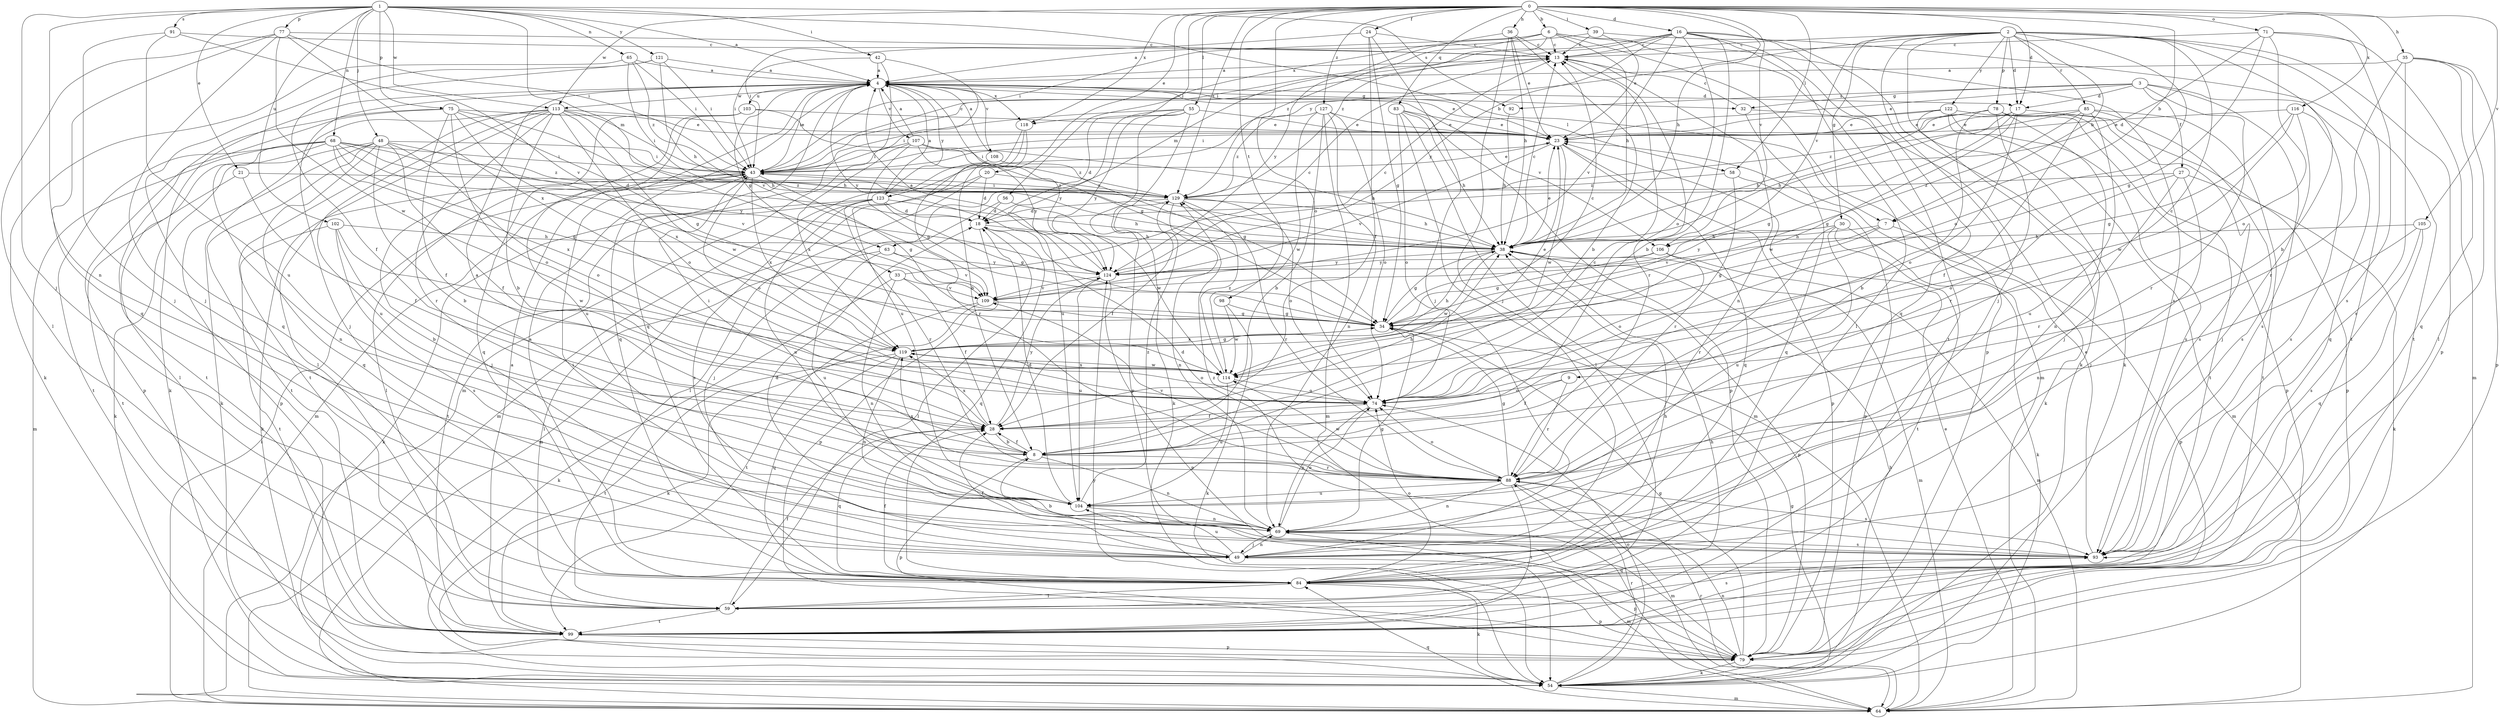 strict digraph  {
0;
1;
2;
3;
4;
6;
7;
8;
9;
13;
16;
17;
18;
20;
21;
23;
24;
27;
28;
30;
32;
33;
34;
35;
36;
38;
39;
42;
43;
48;
49;
54;
55;
56;
58;
59;
63;
64;
65;
68;
69;
71;
74;
75;
77;
78;
79;
83;
84;
85;
88;
91;
92;
93;
98;
99;
102;
103;
104;
105;
106;
107;
108;
109;
113;
114;
116;
118;
119;
121;
122;
123;
124;
127;
129;
0 -> 6  [label=b];
0 -> 7  [label=b];
0 -> 16  [label=d];
0 -> 17  [label=d];
0 -> 20  [label=e];
0 -> 24  [label=f];
0 -> 35  [label=h];
0 -> 36  [label=h];
0 -> 38  [label=h];
0 -> 39  [label=i];
0 -> 55  [label=l];
0 -> 56  [label=l];
0 -> 58  [label=l];
0 -> 71  [label=o];
0 -> 74  [label=o];
0 -> 83  [label=q];
0 -> 98  [label=t];
0 -> 105  [label=v];
0 -> 106  [label=v];
0 -> 113  [label=w];
0 -> 116  [label=x];
0 -> 118  [label=x];
0 -> 127  [label=z];
0 -> 129  [label=z];
1 -> 4  [label=a];
1 -> 7  [label=b];
1 -> 21  [label=e];
1 -> 42  [label=i];
1 -> 48  [label=j];
1 -> 49  [label=j];
1 -> 63  [label=m];
1 -> 65  [label=n];
1 -> 68  [label=n];
1 -> 69  [label=n];
1 -> 75  [label=p];
1 -> 77  [label=p];
1 -> 91  [label=s];
1 -> 92  [label=s];
1 -> 102  [label=u];
1 -> 113  [label=w];
1 -> 121  [label=y];
2 -> 7  [label=b];
2 -> 8  [label=b];
2 -> 9  [label=c];
2 -> 13  [label=c];
2 -> 17  [label=d];
2 -> 30  [label=g];
2 -> 49  [label=j];
2 -> 54  [label=k];
2 -> 74  [label=o];
2 -> 78  [label=p];
2 -> 79  [label=p];
2 -> 85  [label=r];
2 -> 99  [label=t];
2 -> 106  [label=v];
2 -> 122  [label=y];
2 -> 123  [label=y];
3 -> 17  [label=d];
3 -> 23  [label=e];
3 -> 27  [label=f];
3 -> 32  [label=g];
3 -> 84  [label=q];
3 -> 88  [label=r];
3 -> 92  [label=s];
3 -> 93  [label=s];
4 -> 17  [label=d];
4 -> 23  [label=e];
4 -> 32  [label=g];
4 -> 33  [label=g];
4 -> 34  [label=g];
4 -> 43  [label=i];
4 -> 49  [label=j];
4 -> 54  [label=k];
4 -> 58  [label=l];
4 -> 84  [label=q];
4 -> 103  [label=u];
4 -> 106  [label=v];
4 -> 107  [label=v];
4 -> 108  [label=v];
4 -> 113  [label=w];
4 -> 118  [label=x];
4 -> 123  [label=y];
4 -> 124  [label=y];
6 -> 13  [label=c];
6 -> 38  [label=h];
6 -> 43  [label=i];
6 -> 63  [label=m];
6 -> 64  [label=m];
6 -> 79  [label=p];
6 -> 93  [label=s];
6 -> 118  [label=x];
6 -> 129  [label=z];
7 -> 34  [label=g];
7 -> 38  [label=h];
7 -> 79  [label=p];
7 -> 109  [label=v];
8 -> 4  [label=a];
8 -> 13  [label=c];
8 -> 28  [label=f];
8 -> 69  [label=n];
8 -> 79  [label=p];
8 -> 88  [label=r];
9 -> 28  [label=f];
9 -> 74  [label=o];
9 -> 88  [label=r];
13 -> 4  [label=a];
13 -> 69  [label=n];
13 -> 88  [label=r];
16 -> 8  [label=b];
16 -> 13  [label=c];
16 -> 43  [label=i];
16 -> 54  [label=k];
16 -> 59  [label=l];
16 -> 74  [label=o];
16 -> 84  [label=q];
16 -> 99  [label=t];
16 -> 109  [label=v];
16 -> 124  [label=y];
16 -> 129  [label=z];
17 -> 23  [label=e];
17 -> 34  [label=g];
17 -> 38  [label=h];
17 -> 74  [label=o];
17 -> 79  [label=p];
17 -> 114  [label=w];
18 -> 38  [label=h];
18 -> 59  [label=l];
18 -> 79  [label=p];
18 -> 84  [label=q];
20 -> 18  [label=d];
20 -> 59  [label=l];
20 -> 64  [label=m];
20 -> 129  [label=z];
21 -> 28  [label=f];
21 -> 99  [label=t];
21 -> 129  [label=z];
23 -> 43  [label=i];
23 -> 79  [label=p];
23 -> 84  [label=q];
23 -> 109  [label=v];
23 -> 114  [label=w];
24 -> 13  [label=c];
24 -> 28  [label=f];
24 -> 34  [label=g];
24 -> 43  [label=i];
24 -> 49  [label=j];
27 -> 49  [label=j];
27 -> 54  [label=k];
27 -> 74  [label=o];
27 -> 88  [label=r];
27 -> 129  [label=z];
28 -> 8  [label=b];
28 -> 38  [label=h];
28 -> 43  [label=i];
28 -> 84  [label=q];
28 -> 119  [label=x];
28 -> 124  [label=y];
30 -> 38  [label=h];
30 -> 54  [label=k];
30 -> 88  [label=r];
30 -> 99  [label=t];
30 -> 104  [label=u];
30 -> 124  [label=y];
32 -> 13  [label=c];
32 -> 54  [label=k];
32 -> 84  [label=q];
33 -> 13  [label=c];
33 -> 28  [label=f];
33 -> 54  [label=k];
33 -> 69  [label=n];
33 -> 109  [label=v];
34 -> 13  [label=c];
34 -> 119  [label=x];
35 -> 4  [label=a];
35 -> 59  [label=l];
35 -> 79  [label=p];
35 -> 84  [label=q];
35 -> 88  [label=r];
35 -> 93  [label=s];
36 -> 8  [label=b];
36 -> 13  [label=c];
36 -> 23  [label=e];
36 -> 38  [label=h];
36 -> 49  [label=j];
36 -> 124  [label=y];
38 -> 13  [label=c];
38 -> 23  [label=e];
38 -> 34  [label=g];
38 -> 64  [label=m];
38 -> 79  [label=p];
38 -> 114  [label=w];
38 -> 124  [label=y];
39 -> 4  [label=a];
39 -> 13  [label=c];
39 -> 23  [label=e];
39 -> 99  [label=t];
42 -> 4  [label=a];
42 -> 43  [label=i];
42 -> 64  [label=m];
42 -> 84  [label=q];
43 -> 13  [label=c];
43 -> 23  [label=e];
43 -> 34  [label=g];
43 -> 49  [label=j];
43 -> 54  [label=k];
43 -> 59  [label=l];
43 -> 74  [label=o];
43 -> 119  [label=x];
43 -> 129  [label=z];
48 -> 8  [label=b];
48 -> 28  [label=f];
48 -> 43  [label=i];
48 -> 54  [label=k];
48 -> 74  [label=o];
48 -> 79  [label=p];
48 -> 84  [label=q];
48 -> 99  [label=t];
48 -> 109  [label=v];
49 -> 8  [label=b];
49 -> 28  [label=f];
49 -> 69  [label=n];
49 -> 79  [label=p];
49 -> 104  [label=u];
54 -> 34  [label=g];
54 -> 38  [label=h];
54 -> 64  [label=m];
54 -> 74  [label=o];
54 -> 88  [label=r];
54 -> 124  [label=y];
55 -> 18  [label=d];
55 -> 23  [label=e];
55 -> 43  [label=i];
55 -> 54  [label=k];
55 -> 79  [label=p];
55 -> 104  [label=u];
55 -> 124  [label=y];
56 -> 18  [label=d];
56 -> 49  [label=j];
56 -> 114  [label=w];
58 -> 79  [label=p];
58 -> 88  [label=r];
58 -> 129  [label=z];
59 -> 28  [label=f];
59 -> 93  [label=s];
59 -> 99  [label=t];
63 -> 59  [label=l];
63 -> 104  [label=u];
63 -> 109  [label=v];
63 -> 124  [label=y];
64 -> 23  [label=e];
64 -> 43  [label=i];
64 -> 84  [label=q];
64 -> 88  [label=r];
65 -> 4  [label=a];
65 -> 43  [label=i];
65 -> 54  [label=k];
65 -> 109  [label=v];
65 -> 129  [label=z];
68 -> 18  [label=d];
68 -> 34  [label=g];
68 -> 43  [label=i];
68 -> 59  [label=l];
68 -> 64  [label=m];
68 -> 69  [label=n];
68 -> 99  [label=t];
68 -> 119  [label=x];
68 -> 124  [label=y];
68 -> 129  [label=z];
69 -> 18  [label=d];
69 -> 34  [label=g];
69 -> 49  [label=j];
69 -> 64  [label=m];
69 -> 74  [label=o];
69 -> 93  [label=s];
71 -> 13  [label=c];
71 -> 18  [label=d];
71 -> 34  [label=g];
71 -> 64  [label=m];
71 -> 74  [label=o];
71 -> 93  [label=s];
74 -> 28  [label=f];
74 -> 69  [label=n];
75 -> 23  [label=e];
75 -> 28  [label=f];
75 -> 34  [label=g];
75 -> 38  [label=h];
75 -> 74  [label=o];
75 -> 79  [label=p];
75 -> 99  [label=t];
75 -> 119  [label=x];
77 -> 13  [label=c];
77 -> 43  [label=i];
77 -> 49  [label=j];
77 -> 59  [label=l];
77 -> 84  [label=q];
77 -> 114  [label=w];
77 -> 119  [label=x];
78 -> 8  [label=b];
78 -> 23  [label=e];
78 -> 38  [label=h];
78 -> 69  [label=n];
78 -> 88  [label=r];
78 -> 93  [label=s];
78 -> 99  [label=t];
79 -> 34  [label=g];
79 -> 54  [label=k];
79 -> 69  [label=n];
83 -> 23  [label=e];
83 -> 38  [label=h];
83 -> 59  [label=l];
83 -> 64  [label=m];
83 -> 74  [label=o];
83 -> 79  [label=p];
84 -> 4  [label=a];
84 -> 28  [label=f];
84 -> 38  [label=h];
84 -> 54  [label=k];
84 -> 59  [label=l];
84 -> 74  [label=o];
84 -> 79  [label=p];
85 -> 23  [label=e];
85 -> 28  [label=f];
85 -> 34  [label=g];
85 -> 93  [label=s];
85 -> 99  [label=t];
85 -> 104  [label=u];
85 -> 129  [label=z];
88 -> 18  [label=d];
88 -> 34  [label=g];
88 -> 64  [label=m];
88 -> 69  [label=n];
88 -> 74  [label=o];
88 -> 93  [label=s];
88 -> 99  [label=t];
88 -> 104  [label=u];
88 -> 109  [label=v];
88 -> 114  [label=w];
88 -> 119  [label=x];
91 -> 13  [label=c];
91 -> 49  [label=j];
91 -> 104  [label=u];
91 -> 109  [label=v];
92 -> 38  [label=h];
93 -> 23  [label=e];
93 -> 43  [label=i];
93 -> 84  [label=q];
93 -> 129  [label=z];
98 -> 34  [label=g];
98 -> 54  [label=k];
98 -> 114  [label=w];
99 -> 4  [label=a];
99 -> 38  [label=h];
99 -> 79  [label=p];
102 -> 8  [label=b];
102 -> 38  [label=h];
102 -> 93  [label=s];
102 -> 99  [label=t];
102 -> 114  [label=w];
103 -> 23  [label=e];
103 -> 64  [label=m];
103 -> 84  [label=q];
103 -> 104  [label=u];
103 -> 124  [label=y];
104 -> 18  [label=d];
104 -> 69  [label=n];
104 -> 129  [label=z];
105 -> 38  [label=h];
105 -> 69  [label=n];
105 -> 84  [label=q];
105 -> 93  [label=s];
106 -> 34  [label=g];
106 -> 64  [label=m];
106 -> 74  [label=o];
106 -> 124  [label=y];
107 -> 4  [label=a];
107 -> 34  [label=g];
107 -> 38  [label=h];
107 -> 43  [label=i];
107 -> 119  [label=x];
107 -> 124  [label=y];
107 -> 129  [label=z];
108 -> 4  [label=a];
108 -> 34  [label=g];
108 -> 88  [label=r];
109 -> 34  [label=g];
109 -> 54  [label=k];
109 -> 99  [label=t];
113 -> 8  [label=b];
113 -> 23  [label=e];
113 -> 38  [label=h];
113 -> 43  [label=i];
113 -> 54  [label=k];
113 -> 59  [label=l];
113 -> 74  [label=o];
113 -> 88  [label=r];
113 -> 99  [label=t];
113 -> 104  [label=u];
113 -> 114  [label=w];
114 -> 74  [label=o];
114 -> 104  [label=u];
114 -> 119  [label=x];
114 -> 129  [label=z];
116 -> 23  [label=e];
116 -> 34  [label=g];
116 -> 49  [label=j];
116 -> 93  [label=s];
116 -> 114  [label=w];
118 -> 8  [label=b];
118 -> 64  [label=m];
118 -> 104  [label=u];
119 -> 23  [label=e];
119 -> 34  [label=g];
119 -> 38  [label=h];
119 -> 69  [label=n];
119 -> 74  [label=o];
119 -> 84  [label=q];
119 -> 99  [label=t];
119 -> 114  [label=w];
121 -> 4  [label=a];
121 -> 28  [label=f];
121 -> 38  [label=h];
121 -> 43  [label=i];
121 -> 84  [label=q];
122 -> 23  [label=e];
122 -> 43  [label=i];
122 -> 49  [label=j];
122 -> 64  [label=m];
122 -> 79  [label=p];
122 -> 93  [label=s];
123 -> 4  [label=a];
123 -> 18  [label=d];
123 -> 34  [label=g];
123 -> 38  [label=h];
123 -> 54  [label=k];
123 -> 88  [label=r];
123 -> 93  [label=s];
123 -> 99  [label=t];
123 -> 104  [label=u];
124 -> 4  [label=a];
124 -> 13  [label=c];
124 -> 79  [label=p];
124 -> 104  [label=u];
124 -> 109  [label=v];
127 -> 8  [label=b];
127 -> 23  [label=e];
127 -> 64  [label=m];
127 -> 69  [label=n];
127 -> 74  [label=o];
127 -> 114  [label=w];
127 -> 129  [label=z];
129 -> 18  [label=d];
129 -> 28  [label=f];
129 -> 38  [label=h];
129 -> 43  [label=i];
129 -> 69  [label=n];
129 -> 74  [label=o];
129 -> 88  [label=r];
}
